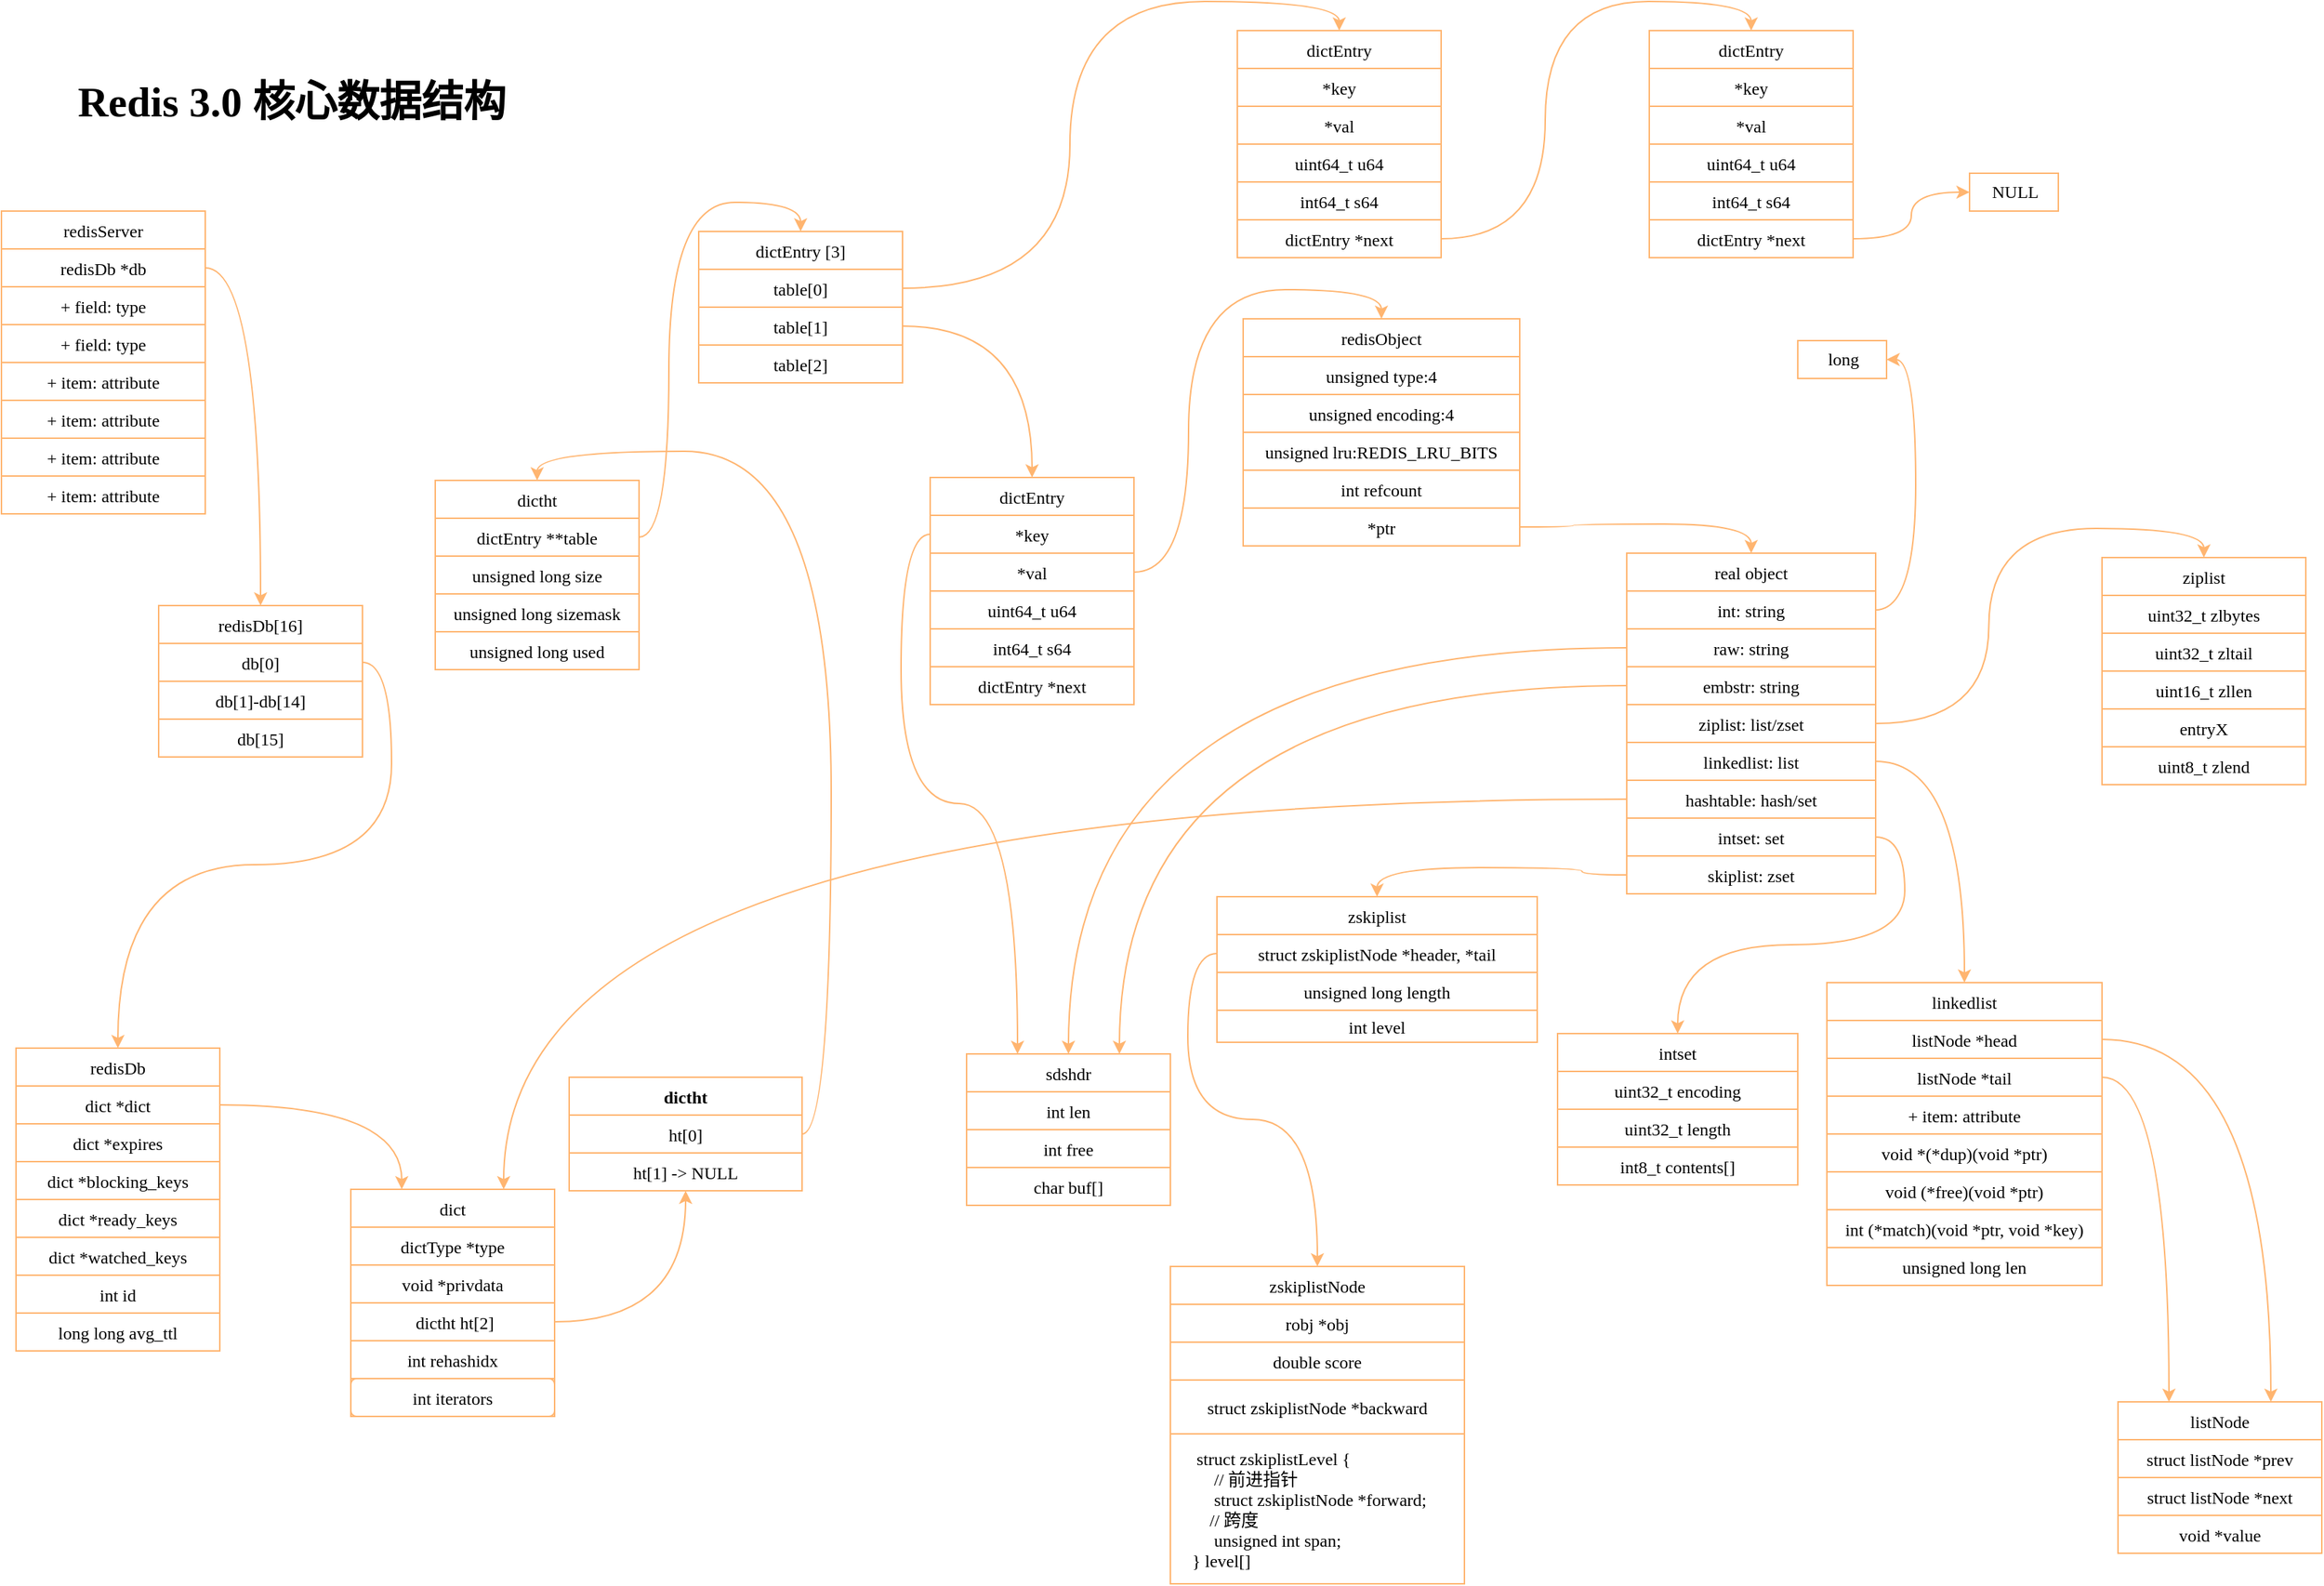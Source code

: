 <mxfile version="20.2.7" type="github">
  <diagram id="REJIoAJxf-06d9rq_6dk" name="第 1 页">
    <mxGraphModel dx="1878" dy="802" grid="0" gridSize="10" guides="1" tooltips="1" connect="1" arrows="1" fold="1" page="1" pageScale="1" pageWidth="1654" pageHeight="1169" math="0" shadow="0">
      <root>
        <mxCell id="0" />
        <mxCell id="1" parent="0" />
        <mxCell id="fJqqmS50FYr8kvpDgYE6-31" value="redisServer" style="swimlane;fontStyle=0;childLayout=stackLayout;horizontal=1;startSize=26;fillColor=none;horizontalStack=0;resizeParent=1;resizeParentMax=0;resizeLast=0;collapsible=1;marginBottom=0;rounded=0;strokeColor=#FFB570;align=center;fontFamily=Comic Sans MS;" parent="1" vertex="1">
          <mxGeometry x="27" y="162" width="140" height="208" as="geometry">
            <mxRectangle x="24" y="48" width="102" height="26" as="alternateBounds" />
          </mxGeometry>
        </mxCell>
        <mxCell id="fJqqmS50FYr8kvpDgYE6-32" value="redisDb *db" style="text;strokeColor=#FFB570;fillColor=none;align=center;verticalAlign=top;spacingLeft=4;spacingRight=4;overflow=hidden;rotatable=0;points=[[0,0.5],[1,0.5]];portConstraint=eastwest;rounded=0;fontFamily=Comic Sans MS;" parent="fJqqmS50FYr8kvpDgYE6-31" vertex="1">
          <mxGeometry y="26" width="140" height="26" as="geometry" />
        </mxCell>
        <mxCell id="fJqqmS50FYr8kvpDgYE6-33" value="+ field: type" style="text;strokeColor=#FFB570;fillColor=none;align=center;verticalAlign=top;spacingLeft=4;spacingRight=4;overflow=hidden;rotatable=0;points=[[0,0.5],[1,0.5]];portConstraint=eastwest;rounded=0;fontFamily=Comic Sans MS;" parent="fJqqmS50FYr8kvpDgYE6-31" vertex="1">
          <mxGeometry y="52" width="140" height="26" as="geometry" />
        </mxCell>
        <mxCell id="fJqqmS50FYr8kvpDgYE6-34" value="+ field: type" style="text;strokeColor=#FFB570;fillColor=none;align=center;verticalAlign=top;spacingLeft=4;spacingRight=4;overflow=hidden;rotatable=0;points=[[0,0.5],[1,0.5]];portConstraint=eastwest;rounded=0;fontFamily=Comic Sans MS;" parent="fJqqmS50FYr8kvpDgYE6-31" vertex="1">
          <mxGeometry y="78" width="140" height="26" as="geometry" />
        </mxCell>
        <mxCell id="fJqqmS50FYr8kvpDgYE6-35" value="+ item: attribute" style="text;strokeColor=#FFB570;fillColor=none;align=center;verticalAlign=top;spacingLeft=4;spacingRight=4;overflow=hidden;rotatable=0;points=[[0,0.5],[1,0.5]];portConstraint=eastwest;rounded=0;fontFamily=Comic Sans MS;" parent="fJqqmS50FYr8kvpDgYE6-31" vertex="1">
          <mxGeometry y="104" width="140" height="26" as="geometry" />
        </mxCell>
        <mxCell id="fJqqmS50FYr8kvpDgYE6-36" value="+ item: attribute" style="text;strokeColor=#FFB570;fillColor=none;align=center;verticalAlign=top;spacingLeft=4;spacingRight=4;overflow=hidden;rotatable=0;points=[[0,0.5],[1,0.5]];portConstraint=eastwest;rounded=0;fontFamily=Comic Sans MS;" parent="fJqqmS50FYr8kvpDgYE6-31" vertex="1">
          <mxGeometry y="130" width="140" height="26" as="geometry" />
        </mxCell>
        <mxCell id="fJqqmS50FYr8kvpDgYE6-37" value="+ item: attribute" style="text;strokeColor=#FFB570;fillColor=none;align=center;verticalAlign=top;spacingLeft=4;spacingRight=4;overflow=hidden;rotatable=0;points=[[0,0.5],[1,0.5]];portConstraint=eastwest;rounded=0;fontFamily=Comic Sans MS;" parent="fJqqmS50FYr8kvpDgYE6-31" vertex="1">
          <mxGeometry y="156" width="140" height="26" as="geometry" />
        </mxCell>
        <mxCell id="fJqqmS50FYr8kvpDgYE6-39" value="+ item: attribute" style="text;strokeColor=#FFB570;fillColor=none;align=center;verticalAlign=top;spacingLeft=4;spacingRight=4;overflow=hidden;rotatable=0;points=[[0,0.5],[1,0.5]];portConstraint=eastwest;rounded=0;fontFamily=Comic Sans MS;" parent="fJqqmS50FYr8kvpDgYE6-31" vertex="1">
          <mxGeometry y="182" width="140" height="26" as="geometry" />
        </mxCell>
        <mxCell id="fJqqmS50FYr8kvpDgYE6-42" value="redisDb" style="swimlane;fontStyle=0;childLayout=stackLayout;horizontal=1;startSize=26;fillColor=none;horizontalStack=0;resizeParent=1;resizeParentMax=0;resizeLast=0;collapsible=1;marginBottom=0;rounded=0;strokeColor=#FFB570;align=center;fontFamily=Comic Sans MS;" parent="1" vertex="1">
          <mxGeometry x="37" y="737" width="140" height="208" as="geometry" />
        </mxCell>
        <mxCell id="fJqqmS50FYr8kvpDgYE6-43" value="dict *dict" style="text;strokeColor=#FFB570;fillColor=none;align=center;verticalAlign=top;spacingLeft=4;spacingRight=4;overflow=hidden;rotatable=0;points=[[0,0.5],[1,0.5]];portConstraint=eastwest;rounded=0;fontFamily=Comic Sans MS;" parent="fJqqmS50FYr8kvpDgYE6-42" vertex="1">
          <mxGeometry y="26" width="140" height="26" as="geometry" />
        </mxCell>
        <mxCell id="fJqqmS50FYr8kvpDgYE6-44" value="dict *expires" style="text;strokeColor=#FFB570;fillColor=none;align=center;verticalAlign=top;spacingLeft=4;spacingRight=4;overflow=hidden;rotatable=0;points=[[0,0.5],[1,0.5]];portConstraint=eastwest;rounded=0;fontFamily=Comic Sans MS;" parent="fJqqmS50FYr8kvpDgYE6-42" vertex="1">
          <mxGeometry y="52" width="140" height="26" as="geometry" />
        </mxCell>
        <mxCell id="fJqqmS50FYr8kvpDgYE6-45" value="dict *blocking_keys" style="text;strokeColor=#FFB570;fillColor=none;align=center;verticalAlign=top;spacingLeft=4;spacingRight=4;overflow=hidden;rotatable=0;points=[[0,0.5],[1,0.5]];portConstraint=eastwest;rounded=0;fontFamily=Comic Sans MS;" parent="fJqqmS50FYr8kvpDgYE6-42" vertex="1">
          <mxGeometry y="78" width="140" height="26" as="geometry" />
        </mxCell>
        <mxCell id="fJqqmS50FYr8kvpDgYE6-47" value="dict *ready_keys" style="text;strokeColor=#FFB570;fillColor=none;align=center;verticalAlign=top;spacingLeft=4;spacingRight=4;overflow=hidden;rotatable=0;points=[[0,0.5],[1,0.5]];portConstraint=eastwest;rounded=0;fontFamily=Comic Sans MS;" parent="fJqqmS50FYr8kvpDgYE6-42" vertex="1">
          <mxGeometry y="104" width="140" height="26" as="geometry" />
        </mxCell>
        <mxCell id="fJqqmS50FYr8kvpDgYE6-48" value="dict *watched_keys" style="text;strokeColor=#FFB570;fillColor=none;align=center;verticalAlign=top;spacingLeft=4;spacingRight=4;overflow=hidden;rotatable=0;points=[[0,0.5],[1,0.5]];portConstraint=eastwest;rounded=0;fontFamily=Comic Sans MS;" parent="fJqqmS50FYr8kvpDgYE6-42" vertex="1">
          <mxGeometry y="130" width="140" height="26" as="geometry" />
        </mxCell>
        <mxCell id="fJqqmS50FYr8kvpDgYE6-49" value="int id" style="text;strokeColor=#FFB570;fillColor=none;align=center;verticalAlign=top;spacingLeft=4;spacingRight=4;overflow=hidden;rotatable=0;points=[[0,0.5],[1,0.5]];portConstraint=eastwest;rounded=0;fontFamily=Comic Sans MS;" parent="fJqqmS50FYr8kvpDgYE6-42" vertex="1">
          <mxGeometry y="156" width="140" height="26" as="geometry" />
        </mxCell>
        <mxCell id="fJqqmS50FYr8kvpDgYE6-50" value="long long avg_ttl" style="text;strokeColor=#FFB570;fillColor=none;align=center;verticalAlign=top;spacingLeft=4;spacingRight=4;overflow=hidden;rotatable=0;points=[[0,0.5],[1,0.5]];portConstraint=eastwest;rounded=0;fontFamily=Comic Sans MS;" parent="fJqqmS50FYr8kvpDgYE6-42" vertex="1">
          <mxGeometry y="182" width="140" height="26" as="geometry" />
        </mxCell>
        <mxCell id="RfdrG1ktTRq8gSZfN96u-4" style="edgeStyle=orthogonalEdgeStyle;orthogonalLoop=1;jettySize=auto;html=1;entryX=0.5;entryY=0;entryDx=0;entryDy=0;fontFamily=Comic Sans MS;curved=1;align=center;strokeColor=#FFB570;" parent="1" source="fJqqmS50FYr8kvpDgYE6-32" target="Eub6isoXANDsjV6QHxqc-10" edge="1">
          <mxGeometry relative="1" as="geometry" />
        </mxCell>
        <mxCell id="RfdrG1ktTRq8gSZfN96u-5" value="dict" style="swimlane;fontStyle=0;childLayout=stackLayout;horizontal=1;startSize=26;fillColor=none;horizontalStack=0;resizeParent=1;resizeParentMax=0;resizeLast=0;collapsible=1;marginBottom=0;rounded=0;labelBorderColor=none;fontFamily=Comic Sans MS;strokeColor=#FFB570;align=center;" parent="1" vertex="1">
          <mxGeometry x="267" y="834" width="140" height="156" as="geometry" />
        </mxCell>
        <mxCell id="RfdrG1ktTRq8gSZfN96u-6" value="dictType *type" style="text;strokeColor=#FFB570;fillColor=none;align=center;verticalAlign=top;spacingLeft=4;spacingRight=4;overflow=hidden;rotatable=0;points=[[0,0.5],[1,0.5]];portConstraint=eastwest;rounded=0;labelBorderColor=none;fontFamily=Comic Sans MS;" parent="RfdrG1ktTRq8gSZfN96u-5" vertex="1">
          <mxGeometry y="26" width="140" height="26" as="geometry" />
        </mxCell>
        <mxCell id="RfdrG1ktTRq8gSZfN96u-7" value="void *privdata" style="text;strokeColor=#FFB570;fillColor=none;align=center;verticalAlign=top;spacingLeft=4;spacingRight=4;overflow=hidden;rotatable=0;points=[[0,0.5],[1,0.5]];portConstraint=eastwest;rounded=0;labelBorderColor=none;fontFamily=Comic Sans MS;" parent="RfdrG1ktTRq8gSZfN96u-5" vertex="1">
          <mxGeometry y="52" width="140" height="26" as="geometry" />
        </mxCell>
        <mxCell id="RfdrG1ktTRq8gSZfN96u-8" value=" dictht ht[2]" style="text;strokeColor=#FFB570;fillColor=none;align=center;verticalAlign=top;spacingLeft=4;spacingRight=4;overflow=hidden;rotatable=0;points=[[0,0.5],[1,0.5]];portConstraint=eastwest;rounded=0;labelBorderColor=none;fontFamily=Comic Sans MS;" parent="RfdrG1ktTRq8gSZfN96u-5" vertex="1">
          <mxGeometry y="78" width="140" height="26" as="geometry" />
        </mxCell>
        <mxCell id="RfdrG1ktTRq8gSZfN96u-9" value="int rehashidx" style="text;strokeColor=#FFB570;fillColor=none;align=center;verticalAlign=top;spacingLeft=4;spacingRight=4;overflow=hidden;rotatable=0;points=[[0,0.5],[1,0.5]];portConstraint=eastwest;rounded=0;labelBorderColor=none;fontFamily=Comic Sans MS;" parent="RfdrG1ktTRq8gSZfN96u-5" vertex="1">
          <mxGeometry y="104" width="140" height="26" as="geometry" />
        </mxCell>
        <mxCell id="RfdrG1ktTRq8gSZfN96u-10" value="int iterators" style="text;strokeColor=#FFB570;fillColor=none;align=center;verticalAlign=top;spacingLeft=4;spacingRight=4;overflow=hidden;rotatable=0;points=[[0,0.5],[1,0.5]];portConstraint=eastwest;rounded=1;labelBorderColor=none;fontFamily=Comic Sans MS;" parent="RfdrG1ktTRq8gSZfN96u-5" vertex="1">
          <mxGeometry y="130" width="140" height="26" as="geometry" />
        </mxCell>
        <mxCell id="RfdrG1ktTRq8gSZfN96u-11" value="dictht" style="swimlane;fontStyle=0;childLayout=stackLayout;horizontal=1;startSize=26;fillColor=none;horizontalStack=0;resizeParent=1;resizeParentMax=0;resizeLast=0;collapsible=1;marginBottom=0;rounded=0;labelBorderColor=none;fontFamily=Comic Sans MS;strokeColor=#FFB570;align=center;" parent="1" vertex="1">
          <mxGeometry x="325" y="347" width="140" height="130" as="geometry" />
        </mxCell>
        <mxCell id="RfdrG1ktTRq8gSZfN96u-12" value="dictEntry **table" style="text;strokeColor=#FFB570;fillColor=none;align=center;verticalAlign=top;spacingLeft=4;spacingRight=4;overflow=hidden;rotatable=0;points=[[0,0.5],[1,0.5]];portConstraint=eastwest;rounded=0;labelBorderColor=none;fontFamily=Comic Sans MS;" parent="RfdrG1ktTRq8gSZfN96u-11" vertex="1">
          <mxGeometry y="26" width="140" height="26" as="geometry" />
        </mxCell>
        <mxCell id="RfdrG1ktTRq8gSZfN96u-13" value="unsigned long size" style="text;strokeColor=#FFB570;fillColor=none;align=center;verticalAlign=top;spacingLeft=4;spacingRight=4;overflow=hidden;rotatable=0;points=[[0,0.5],[1,0.5]];portConstraint=eastwest;rounded=0;labelBorderColor=none;fontFamily=Comic Sans MS;" parent="RfdrG1ktTRq8gSZfN96u-11" vertex="1">
          <mxGeometry y="52" width="140" height="26" as="geometry" />
        </mxCell>
        <mxCell id="RfdrG1ktTRq8gSZfN96u-14" value="unsigned long sizemask" style="text;strokeColor=#FFB570;fillColor=none;align=center;verticalAlign=top;spacingLeft=4;spacingRight=4;overflow=hidden;rotatable=0;points=[[0,0.5],[1,0.5]];portConstraint=eastwest;rounded=0;labelBorderColor=none;fontFamily=Comic Sans MS;" parent="RfdrG1ktTRq8gSZfN96u-11" vertex="1">
          <mxGeometry y="78" width="140" height="26" as="geometry" />
        </mxCell>
        <mxCell id="RfdrG1ktTRq8gSZfN96u-15" value="unsigned long used" style="text;strokeColor=#FFB570;fillColor=none;align=center;verticalAlign=top;spacingLeft=4;spacingRight=4;overflow=hidden;rotatable=0;points=[[0,0.5],[1,0.5]];portConstraint=eastwest;rounded=0;labelBorderColor=none;fontFamily=Comic Sans MS;" parent="RfdrG1ktTRq8gSZfN96u-11" vertex="1">
          <mxGeometry y="104" width="140" height="26" as="geometry" />
        </mxCell>
        <mxCell id="RfdrG1ktTRq8gSZfN96u-18" value="dictht" style="swimlane;fontStyle=1;align=center;verticalAlign=top;childLayout=stackLayout;horizontal=1;startSize=26;horizontalStack=0;resizeParent=1;resizeParentMax=0;resizeLast=0;collapsible=1;marginBottom=0;rounded=0;labelBorderColor=none;fontFamily=Comic Sans MS;strokeColor=#FFB570;fillColor=default;" parent="1" vertex="1">
          <mxGeometry x="417" y="757" width="160" height="78" as="geometry" />
        </mxCell>
        <mxCell id="RfdrG1ktTRq8gSZfN96u-19" value="ht[0]" style="text;strokeColor=#FFB570;fillColor=none;align=center;verticalAlign=top;spacingLeft=4;spacingRight=4;overflow=hidden;rotatable=0;points=[[0,0.5],[1,0.5]];portConstraint=eastwest;rounded=0;labelBorderColor=none;fontFamily=Comic Sans MS;" parent="RfdrG1ktTRq8gSZfN96u-18" vertex="1">
          <mxGeometry y="26" width="160" height="26" as="geometry" />
        </mxCell>
        <mxCell id="RfdrG1ktTRq8gSZfN96u-21" value="ht[1] -&gt; NULL" style="text;strokeColor=#FFB570;fillColor=none;align=center;verticalAlign=top;spacingLeft=4;spacingRight=4;overflow=hidden;rotatable=0;points=[[0,0.5],[1,0.5]];portConstraint=eastwest;rounded=0;labelBorderColor=none;fontFamily=Comic Sans MS;" parent="RfdrG1ktTRq8gSZfN96u-18" vertex="1">
          <mxGeometry y="52" width="160" height="26" as="geometry" />
        </mxCell>
        <mxCell id="RfdrG1ktTRq8gSZfN96u-22" style="edgeStyle=orthogonalEdgeStyle;curved=1;orthogonalLoop=1;jettySize=auto;html=1;fontFamily=Comic Sans MS;fontSize=12;fontColor=default;exitX=1;exitY=0.5;exitDx=0;exitDy=0;align=center;strokeColor=#FFB570;" parent="1" source="RfdrG1ktTRq8gSZfN96u-8" target="RfdrG1ktTRq8gSZfN96u-18" edge="1">
          <mxGeometry relative="1" as="geometry" />
        </mxCell>
        <mxCell id="RfdrG1ktTRq8gSZfN96u-23" style="edgeStyle=orthogonalEdgeStyle;curved=1;orthogonalLoop=1;jettySize=auto;html=1;exitX=1;exitY=0.5;exitDx=0;exitDy=0;entryX=0.5;entryY=0;entryDx=0;entryDy=0;fontFamily=Comic Sans MS;fontSize=12;fontColor=default;align=center;strokeColor=#FFB570;" parent="1" source="RfdrG1ktTRq8gSZfN96u-19" target="RfdrG1ktTRq8gSZfN96u-11" edge="1">
          <mxGeometry relative="1" as="geometry" />
        </mxCell>
        <mxCell id="RfdrG1ktTRq8gSZfN96u-24" style="edgeStyle=orthogonalEdgeStyle;curved=1;orthogonalLoop=1;jettySize=auto;html=1;exitX=1;exitY=0.5;exitDx=0;exitDy=0;entryX=0.25;entryY=0;entryDx=0;entryDy=0;fontFamily=Comic Sans MS;fontSize=12;fontColor=default;align=center;strokeColor=#FFB570;" parent="1" source="fJqqmS50FYr8kvpDgYE6-43" target="RfdrG1ktTRq8gSZfN96u-5" edge="1">
          <mxGeometry relative="1" as="geometry" />
        </mxCell>
        <mxCell id="Eub6isoXANDsjV6QHxqc-1" value="dictEntry [3]" style="swimlane;fontStyle=0;childLayout=stackLayout;horizontal=1;startSize=26;fillColor=none;horizontalStack=0;resizeParent=1;resizeParentMax=0;resizeLast=0;collapsible=1;marginBottom=0;align=center;fontFamily=Comic Sans MS;strokeColor=#FFB570;" parent="1" vertex="1">
          <mxGeometry x="506" y="176" width="140" height="104" as="geometry" />
        </mxCell>
        <mxCell id="Eub6isoXANDsjV6QHxqc-2" value="table[0]" style="text;strokeColor=#FFB570;fillColor=none;align=center;verticalAlign=top;spacingLeft=4;spacingRight=4;overflow=hidden;rotatable=0;points=[[0,0.5],[1,0.5]];portConstraint=eastwest;fontFamily=Comic Sans MS;" parent="Eub6isoXANDsjV6QHxqc-1" vertex="1">
          <mxGeometry y="26" width="140" height="26" as="geometry" />
        </mxCell>
        <mxCell id="Eub6isoXANDsjV6QHxqc-3" value="table[1]" style="text;strokeColor=#FFB570;fillColor=none;align=center;verticalAlign=top;spacingLeft=4;spacingRight=4;overflow=hidden;rotatable=0;points=[[0,0.5],[1,0.5]];portConstraint=eastwest;fontFamily=Comic Sans MS;" parent="Eub6isoXANDsjV6QHxqc-1" vertex="1">
          <mxGeometry y="52" width="140" height="26" as="geometry" />
        </mxCell>
        <mxCell id="Eub6isoXANDsjV6QHxqc-4" value="table[2]" style="text;strokeColor=#FFB570;fillColor=none;align=center;verticalAlign=top;spacingLeft=4;spacingRight=4;overflow=hidden;rotatable=0;points=[[0,0.5],[1,0.5]];portConstraint=eastwest;fontFamily=Comic Sans MS;" parent="Eub6isoXANDsjV6QHxqc-1" vertex="1">
          <mxGeometry y="78" width="140" height="26" as="geometry" />
        </mxCell>
        <mxCell id="Eub6isoXANDsjV6QHxqc-5" style="edgeStyle=orthogonalEdgeStyle;orthogonalLoop=1;jettySize=auto;html=1;exitX=1;exitY=0.5;exitDx=0;exitDy=0;entryX=0.5;entryY=0;entryDx=0;entryDy=0;curved=1;fontFamily=Comic Sans MS;align=center;strokeColor=#FFB570;" parent="1" source="RfdrG1ktTRq8gSZfN96u-12" target="Eub6isoXANDsjV6QHxqc-1" edge="1">
          <mxGeometry relative="1" as="geometry" />
        </mxCell>
        <mxCell id="Eub6isoXANDsjV6QHxqc-10" value="redisDb[16]" style="swimlane;fontStyle=0;childLayout=stackLayout;horizontal=1;startSize=26;fillColor=none;horizontalStack=0;resizeParent=1;resizeParentMax=0;resizeLast=0;collapsible=1;marginBottom=0;fontFamily=Comic Sans MS;strokeColor=#FFB570;align=center;" parent="1" vertex="1">
          <mxGeometry x="135" y="433" width="140" height="104" as="geometry" />
        </mxCell>
        <mxCell id="Eub6isoXANDsjV6QHxqc-11" value="db[0]" style="text;strokeColor=#FFB570;fillColor=none;align=center;verticalAlign=top;spacingLeft=4;spacingRight=4;overflow=hidden;rotatable=0;points=[[0,0.5],[1,0.5]];portConstraint=eastwest;fontFamily=Comic Sans MS;" parent="Eub6isoXANDsjV6QHxqc-10" vertex="1">
          <mxGeometry y="26" width="140" height="26" as="geometry" />
        </mxCell>
        <mxCell id="Eub6isoXANDsjV6QHxqc-12" value="db[1]-db[14]" style="text;strokeColor=#FFB570;fillColor=none;align=center;verticalAlign=top;spacingLeft=4;spacingRight=4;overflow=hidden;rotatable=0;points=[[0,0.5],[1,0.5]];portConstraint=eastwest;fontFamily=Comic Sans MS;" parent="Eub6isoXANDsjV6QHxqc-10" vertex="1">
          <mxGeometry y="52" width="140" height="26" as="geometry" />
        </mxCell>
        <mxCell id="Eub6isoXANDsjV6QHxqc-13" value="db[15]" style="text;strokeColor=#FFB570;fillColor=none;align=center;verticalAlign=top;spacingLeft=4;spacingRight=4;overflow=hidden;rotatable=0;points=[[0,0.5],[1,0.5]];portConstraint=eastwest;fontFamily=Comic Sans MS;" parent="Eub6isoXANDsjV6QHxqc-10" vertex="1">
          <mxGeometry y="78" width="140" height="26" as="geometry" />
        </mxCell>
        <mxCell id="Eub6isoXANDsjV6QHxqc-14" style="edgeStyle=orthogonalEdgeStyle;curved=1;orthogonalLoop=1;jettySize=auto;html=1;exitX=1;exitY=0.5;exitDx=0;exitDy=0;entryX=0.5;entryY=0;entryDx=0;entryDy=0;fontFamily=Comic Sans MS;align=center;strokeColor=#FFB570;" parent="1" source="Eub6isoXANDsjV6QHxqc-11" target="fJqqmS50FYr8kvpDgYE6-42" edge="1">
          <mxGeometry relative="1" as="geometry" />
        </mxCell>
        <mxCell id="Eub6isoXANDsjV6QHxqc-20" style="edgeStyle=orthogonalEdgeStyle;curved=1;orthogonalLoop=1;jettySize=auto;html=1;exitX=1;exitY=0.5;exitDx=0;exitDy=0;entryX=0.5;entryY=0;entryDx=0;entryDy=0;fontFamily=Comic Sans MS;strokeColor=#FFB570;" parent="1" source="Eub6isoXANDsjV6QHxqc-2" target="Eub6isoXANDsjV6QHxqc-67" edge="1">
          <mxGeometry relative="1" as="geometry">
            <mxPoint x="947" y="121" as="targetPoint" />
          </mxGeometry>
        </mxCell>
        <mxCell id="Eub6isoXANDsjV6QHxqc-27" style="edgeStyle=orthogonalEdgeStyle;curved=1;orthogonalLoop=1;jettySize=auto;html=1;exitX=1;exitY=0.5;exitDx=0;exitDy=0;entryX=0.5;entryY=0;entryDx=0;entryDy=0;fontFamily=Comic Sans MS;strokeColor=#FFB570;" parent="1" source="Eub6isoXANDsjV6QHxqc-3" target="Eub6isoXANDsjV6QHxqc-52" edge="1">
          <mxGeometry relative="1" as="geometry">
            <mxPoint x="943" y="415" as="targetPoint" />
          </mxGeometry>
        </mxCell>
        <mxCell id="Eub6isoXANDsjV6QHxqc-28" value="Redis 3.0 核心数据结构" style="text;strokeColor=none;fillColor=none;html=1;fontSize=29;fontStyle=1;verticalAlign=middle;align=center;fontFamily=Comic Sans MS;" parent="1" vertex="1">
          <mxGeometry x="78" y="53" width="295" height="67" as="geometry" />
        </mxCell>
        <mxCell id="Eub6isoXANDsjV6QHxqc-38" value="NULL" style="html=1;fontFamily=Comic Sans MS;fontSize=12;strokeColor=#FFB570;" parent="1" vertex="1">
          <mxGeometry x="1379" y="136" width="61" height="26" as="geometry" />
        </mxCell>
        <mxCell id="Eub6isoXANDsjV6QHxqc-40" style="edgeStyle=orthogonalEdgeStyle;curved=1;orthogonalLoop=1;jettySize=auto;html=1;exitX=1;exitY=0.5;exitDx=0;exitDy=0;entryX=0;entryY=0.5;entryDx=0;entryDy=0;fontFamily=Comic Sans MS;fontSize=12;strokeColor=#FFB570;" parent="1" source="Eub6isoXANDsjV6QHxqc-78" target="Eub6isoXANDsjV6QHxqc-38" edge="1">
          <mxGeometry relative="1" as="geometry">
            <mxPoint x="1214" y="271" as="sourcePoint" />
          </mxGeometry>
        </mxCell>
        <mxCell id="Eub6isoXANDsjV6QHxqc-51" style="edgeStyle=orthogonalEdgeStyle;curved=1;orthogonalLoop=1;jettySize=auto;html=1;entryX=0.5;entryY=0;entryDx=0;entryDy=0;fontFamily=Comic Sans MS;fontSize=12;strokeColor=#FFB570;exitX=1;exitY=0.5;exitDx=0;exitDy=0;" parent="1" source="Eub6isoXANDsjV6QHxqc-56" target="Eub6isoXANDsjV6QHxqc-45" edge="1">
          <mxGeometry relative="1" as="geometry">
            <mxPoint x="1023" y="534" as="sourcePoint" />
          </mxGeometry>
        </mxCell>
        <mxCell id="Eub6isoXANDsjV6QHxqc-45" value="redisObject" style="swimlane;fontStyle=0;childLayout=stackLayout;horizontal=1;startSize=26;fillColor=none;horizontalStack=0;resizeParent=1;resizeParentMax=0;resizeLast=0;collapsible=1;marginBottom=0;fontFamily=Comic Sans MS;fontSize=12;strokeColor=#FFB570;align=center;" parent="1" vertex="1">
          <mxGeometry x="880" y="236" width="190" height="156" as="geometry" />
        </mxCell>
        <mxCell id="Eub6isoXANDsjV6QHxqc-46" value="unsigned type:4" style="text;strokeColor=#FFB570;fillColor=none;align=center;verticalAlign=top;spacingLeft=4;spacingRight=4;overflow=hidden;rotatable=0;points=[[0,0.5],[1,0.5]];portConstraint=eastwest;fontFamily=Comic Sans MS;fontSize=12;" parent="Eub6isoXANDsjV6QHxqc-45" vertex="1">
          <mxGeometry y="26" width="190" height="26" as="geometry" />
        </mxCell>
        <mxCell id="Eub6isoXANDsjV6QHxqc-47" value="unsigned encoding:4" style="text;strokeColor=#FFB570;fillColor=none;align=center;verticalAlign=top;spacingLeft=4;spacingRight=4;overflow=hidden;rotatable=0;points=[[0,0.5],[1,0.5]];portConstraint=eastwest;fontFamily=Comic Sans MS;fontSize=12;" parent="Eub6isoXANDsjV6QHxqc-45" vertex="1">
          <mxGeometry y="52" width="190" height="26" as="geometry" />
        </mxCell>
        <mxCell id="Eub6isoXANDsjV6QHxqc-48" value="unsigned lru:REDIS_LRU_BITS" style="text;strokeColor=#FFB570;fillColor=none;align=center;verticalAlign=top;spacingLeft=4;spacingRight=4;overflow=hidden;rotatable=0;points=[[0,0.5],[1,0.5]];portConstraint=eastwest;fontFamily=Comic Sans MS;fontSize=12;" parent="Eub6isoXANDsjV6QHxqc-45" vertex="1">
          <mxGeometry y="78" width="190" height="26" as="geometry" />
        </mxCell>
        <mxCell id="Eub6isoXANDsjV6QHxqc-49" value="int refcount" style="text;strokeColor=#FFB570;fillColor=none;align=center;verticalAlign=top;spacingLeft=4;spacingRight=4;overflow=hidden;rotatable=0;points=[[0,0.5],[1,0.5]];portConstraint=eastwest;fontFamily=Comic Sans MS;fontSize=12;" parent="Eub6isoXANDsjV6QHxqc-45" vertex="1">
          <mxGeometry y="104" width="190" height="26" as="geometry" />
        </mxCell>
        <mxCell id="Eub6isoXANDsjV6QHxqc-50" value="*ptr" style="text;strokeColor=#FFB570;fillColor=none;align=center;verticalAlign=top;spacingLeft=4;spacingRight=4;overflow=hidden;rotatable=0;points=[[0,0.5],[1,0.5]];portConstraint=eastwest;fontFamily=Comic Sans MS;fontSize=12;" parent="Eub6isoXANDsjV6QHxqc-45" vertex="1">
          <mxGeometry y="130" width="190" height="26" as="geometry" />
        </mxCell>
        <mxCell id="Eub6isoXANDsjV6QHxqc-52" value="dictEntry" style="swimlane;fontStyle=0;childLayout=stackLayout;horizontal=1;startSize=26;fillColor=none;horizontalStack=0;resizeParent=1;resizeParentMax=0;resizeLast=0;collapsible=1;marginBottom=0;strokeColor=#FFB570;fontFamily=Comic Sans MS;align=center;" parent="1" vertex="1">
          <mxGeometry x="665" y="345" width="140" height="156" as="geometry" />
        </mxCell>
        <mxCell id="Eub6isoXANDsjV6QHxqc-53" value="*key" style="text;strokeColor=#FFB570;fillColor=none;align=center;verticalAlign=top;spacingLeft=4;spacingRight=4;overflow=hidden;rotatable=0;points=[[0,0.5],[1,0.5]];portConstraint=eastwest;fontFamily=Comic Sans MS;" parent="Eub6isoXANDsjV6QHxqc-52" vertex="1">
          <mxGeometry y="26" width="140" height="26" as="geometry" />
        </mxCell>
        <mxCell id="Eub6isoXANDsjV6QHxqc-56" value="*val" style="text;strokeColor=#FFB570;fillColor=none;align=center;verticalAlign=top;spacingLeft=4;spacingRight=4;overflow=hidden;rotatable=0;points=[[0,0.5],[1,0.5]];portConstraint=eastwest;fontFamily=Comic Sans MS;fontSize=12;" parent="Eub6isoXANDsjV6QHxqc-52" vertex="1">
          <mxGeometry y="52" width="140" height="26" as="geometry" />
        </mxCell>
        <mxCell id="Eub6isoXANDsjV6QHxqc-57" value="uint64_t u64" style="text;strokeColor=#FFB570;fillColor=none;align=center;verticalAlign=top;spacingLeft=4;spacingRight=4;overflow=hidden;rotatable=0;points=[[0,0.5],[1,0.5]];portConstraint=eastwest;fontFamily=Comic Sans MS;fontSize=12;" parent="Eub6isoXANDsjV6QHxqc-52" vertex="1">
          <mxGeometry y="78" width="140" height="26" as="geometry" />
        </mxCell>
        <mxCell id="Eub6isoXANDsjV6QHxqc-58" value="int64_t s64" style="text;strokeColor=#FFB570;fillColor=none;align=center;verticalAlign=top;spacingLeft=4;spacingRight=4;overflow=hidden;rotatable=0;points=[[0,0.5],[1,0.5]];portConstraint=eastwest;fontFamily=Comic Sans MS;fontSize=12;" parent="Eub6isoXANDsjV6QHxqc-52" vertex="1">
          <mxGeometry y="104" width="140" height="26" as="geometry" />
        </mxCell>
        <mxCell id="Eub6isoXANDsjV6QHxqc-55" value="dictEntry *next" style="text;strokeColor=#FFB570;fillColor=none;align=center;verticalAlign=top;spacingLeft=4;spacingRight=4;overflow=hidden;rotatable=0;points=[[0,0.5],[1,0.5]];portConstraint=eastwest;fontFamily=Comic Sans MS;" parent="Eub6isoXANDsjV6QHxqc-52" vertex="1">
          <mxGeometry y="130" width="140" height="26" as="geometry" />
        </mxCell>
        <mxCell id="Eub6isoXANDsjV6QHxqc-67" value="dictEntry" style="swimlane;fontStyle=0;childLayout=stackLayout;horizontal=1;startSize=26;fillColor=none;horizontalStack=0;resizeParent=1;resizeParentMax=0;resizeLast=0;collapsible=1;marginBottom=0;strokeColor=#FFB570;fontFamily=Comic Sans MS;align=center;" parent="1" vertex="1">
          <mxGeometry x="876" y="38" width="140" height="156" as="geometry" />
        </mxCell>
        <mxCell id="Eub6isoXANDsjV6QHxqc-68" value="*key" style="text;strokeColor=#FFB570;fillColor=none;align=center;verticalAlign=top;spacingLeft=4;spacingRight=4;overflow=hidden;rotatable=0;points=[[0,0.5],[1,0.5]];portConstraint=eastwest;fontFamily=Comic Sans MS;" parent="Eub6isoXANDsjV6QHxqc-67" vertex="1">
          <mxGeometry y="26" width="140" height="26" as="geometry" />
        </mxCell>
        <mxCell id="Eub6isoXANDsjV6QHxqc-69" value="*val" style="text;strokeColor=#FFB570;fillColor=none;align=center;verticalAlign=top;spacingLeft=4;spacingRight=4;overflow=hidden;rotatable=0;points=[[0,0.5],[1,0.5]];portConstraint=eastwest;fontFamily=Comic Sans MS;fontSize=12;" parent="Eub6isoXANDsjV6QHxqc-67" vertex="1">
          <mxGeometry y="52" width="140" height="26" as="geometry" />
        </mxCell>
        <mxCell id="Eub6isoXANDsjV6QHxqc-70" value="uint64_t u64" style="text;strokeColor=#FFB570;fillColor=none;align=center;verticalAlign=top;spacingLeft=4;spacingRight=4;overflow=hidden;rotatable=0;points=[[0,0.5],[1,0.5]];portConstraint=eastwest;fontFamily=Comic Sans MS;fontSize=12;" parent="Eub6isoXANDsjV6QHxqc-67" vertex="1">
          <mxGeometry y="78" width="140" height="26" as="geometry" />
        </mxCell>
        <mxCell id="Eub6isoXANDsjV6QHxqc-71" value="int64_t s64" style="text;strokeColor=#FFB570;fillColor=none;align=center;verticalAlign=top;spacingLeft=4;spacingRight=4;overflow=hidden;rotatable=0;points=[[0,0.5],[1,0.5]];portConstraint=eastwest;fontFamily=Comic Sans MS;fontSize=12;" parent="Eub6isoXANDsjV6QHxqc-67" vertex="1">
          <mxGeometry y="104" width="140" height="26" as="geometry" />
        </mxCell>
        <mxCell id="Eub6isoXANDsjV6QHxqc-72" value="dictEntry *next" style="text;strokeColor=#FFB570;fillColor=none;align=center;verticalAlign=top;spacingLeft=4;spacingRight=4;overflow=hidden;rotatable=0;points=[[0,0.5],[1,0.5]];portConstraint=eastwest;fontFamily=Comic Sans MS;" parent="Eub6isoXANDsjV6QHxqc-67" vertex="1">
          <mxGeometry y="130" width="140" height="26" as="geometry" />
        </mxCell>
        <mxCell id="Eub6isoXANDsjV6QHxqc-73" value="dictEntry" style="swimlane;fontStyle=0;childLayout=stackLayout;horizontal=1;startSize=26;fillColor=none;horizontalStack=0;resizeParent=1;resizeParentMax=0;resizeLast=0;collapsible=1;marginBottom=0;strokeColor=#FFB570;fontFamily=Comic Sans MS;align=center;" parent="1" vertex="1">
          <mxGeometry x="1159" y="38" width="140" height="156" as="geometry" />
        </mxCell>
        <mxCell id="Eub6isoXANDsjV6QHxqc-74" value="*key" style="text;strokeColor=#FFB570;fillColor=none;align=center;verticalAlign=top;spacingLeft=4;spacingRight=4;overflow=hidden;rotatable=0;points=[[0,0.5],[1,0.5]];portConstraint=eastwest;fontFamily=Comic Sans MS;" parent="Eub6isoXANDsjV6QHxqc-73" vertex="1">
          <mxGeometry y="26" width="140" height="26" as="geometry" />
        </mxCell>
        <mxCell id="Eub6isoXANDsjV6QHxqc-75" value="*val" style="text;strokeColor=#FFB570;fillColor=none;align=center;verticalAlign=top;spacingLeft=4;spacingRight=4;overflow=hidden;rotatable=0;points=[[0,0.5],[1,0.5]];portConstraint=eastwest;fontFamily=Comic Sans MS;fontSize=12;" parent="Eub6isoXANDsjV6QHxqc-73" vertex="1">
          <mxGeometry y="52" width="140" height="26" as="geometry" />
        </mxCell>
        <mxCell id="Eub6isoXANDsjV6QHxqc-76" value="uint64_t u64" style="text;strokeColor=#FFB570;fillColor=none;align=center;verticalAlign=top;spacingLeft=4;spacingRight=4;overflow=hidden;rotatable=0;points=[[0,0.5],[1,0.5]];portConstraint=eastwest;fontFamily=Comic Sans MS;fontSize=12;" parent="Eub6isoXANDsjV6QHxqc-73" vertex="1">
          <mxGeometry y="78" width="140" height="26" as="geometry" />
        </mxCell>
        <mxCell id="Eub6isoXANDsjV6QHxqc-77" value="int64_t s64" style="text;strokeColor=#FFB570;fillColor=none;align=center;verticalAlign=top;spacingLeft=4;spacingRight=4;overflow=hidden;rotatable=0;points=[[0,0.5],[1,0.5]];portConstraint=eastwest;fontFamily=Comic Sans MS;fontSize=12;" parent="Eub6isoXANDsjV6QHxqc-73" vertex="1">
          <mxGeometry y="104" width="140" height="26" as="geometry" />
        </mxCell>
        <mxCell id="Eub6isoXANDsjV6QHxqc-78" value="dictEntry *next" style="text;strokeColor=#FFB570;fillColor=none;align=center;verticalAlign=top;spacingLeft=4;spacingRight=4;overflow=hidden;rotatable=0;points=[[0,0.5],[1,0.5]];portConstraint=eastwest;fontFamily=Comic Sans MS;" parent="Eub6isoXANDsjV6QHxqc-73" vertex="1">
          <mxGeometry y="130" width="140" height="26" as="geometry" />
        </mxCell>
        <mxCell id="Eub6isoXANDsjV6QHxqc-19" style="edgeStyle=orthogonalEdgeStyle;curved=1;orthogonalLoop=1;jettySize=auto;html=1;exitX=1;exitY=0.5;exitDx=0;exitDy=0;fontFamily=Comic Sans MS;strokeColor=#FFB570;entryX=0.5;entryY=0;entryDx=0;entryDy=0;" parent="1" source="Eub6isoXANDsjV6QHxqc-72" target="Eub6isoXANDsjV6QHxqc-73" edge="1">
          <mxGeometry relative="1" as="geometry">
            <mxPoint x="1120" y="305" as="sourcePoint" />
            <mxPoint x="1135" y="105" as="targetPoint" />
          </mxGeometry>
        </mxCell>
        <mxCell id="L4_oUTsPGypuEun6fow5-3" value="intset" style="swimlane;fontStyle=0;childLayout=stackLayout;horizontal=1;startSize=26;fillColor=none;horizontalStack=0;resizeParent=1;resizeParentMax=0;resizeLast=0;collapsible=1;marginBottom=0;strokeColor=#FFB570;fontFamily=Comic Sans MS;align=center;" parent="1" vertex="1">
          <mxGeometry x="1096" y="727" width="165" height="104" as="geometry" />
        </mxCell>
        <mxCell id="L4_oUTsPGypuEun6fow5-4" value="uint32_t encoding" style="text;strokeColor=#FFB570;fillColor=none;align=center;verticalAlign=top;spacingLeft=4;spacingRight=4;overflow=hidden;rotatable=0;points=[[0,0.5],[1,0.5]];portConstraint=eastwest;fontFamily=Comic Sans MS;" parent="L4_oUTsPGypuEun6fow5-3" vertex="1">
          <mxGeometry y="26" width="165" height="26" as="geometry" />
        </mxCell>
        <mxCell id="L4_oUTsPGypuEun6fow5-5" value="uint32_t length" style="text;strokeColor=#FFB570;fillColor=none;align=center;verticalAlign=top;spacingLeft=4;spacingRight=4;overflow=hidden;rotatable=0;points=[[0,0.5],[1,0.5]];portConstraint=eastwest;fontFamily=Comic Sans MS;" parent="L4_oUTsPGypuEun6fow5-3" vertex="1">
          <mxGeometry y="52" width="165" height="26" as="geometry" />
        </mxCell>
        <mxCell id="L4_oUTsPGypuEun6fow5-6" value="int8_t contents[]" style="text;strokeColor=#FFB570;fillColor=none;align=center;verticalAlign=top;spacingLeft=4;spacingRight=4;overflow=hidden;rotatable=0;points=[[0,0.5],[1,0.5]];portConstraint=eastwest;fontFamily=Comic Sans MS;" parent="L4_oUTsPGypuEun6fow5-3" vertex="1">
          <mxGeometry y="78" width="165" height="26" as="geometry" />
        </mxCell>
        <mxCell id="L4_oUTsPGypuEun6fow5-11" value="sdshdr" style="swimlane;fontStyle=0;childLayout=stackLayout;horizontal=1;startSize=26;fillColor=none;horizontalStack=0;resizeParent=1;resizeParentMax=0;resizeLast=0;collapsible=1;marginBottom=0;fontFamily=Comic Sans MS;fontSize=12;strokeColor=#FFB570;align=center;" parent="1" vertex="1">
          <mxGeometry x="690" y="741" width="140" height="104" as="geometry" />
        </mxCell>
        <mxCell id="L4_oUTsPGypuEun6fow5-12" value="int len" style="text;strokeColor=#FFB570;fillColor=none;align=center;verticalAlign=top;spacingLeft=4;spacingRight=4;overflow=hidden;rotatable=0;points=[[0,0.5],[1,0.5]];portConstraint=eastwest;fontFamily=Comic Sans MS;fontSize=12;" parent="L4_oUTsPGypuEun6fow5-11" vertex="1">
          <mxGeometry y="26" width="140" height="26" as="geometry" />
        </mxCell>
        <mxCell id="L4_oUTsPGypuEun6fow5-13" value="int free" style="text;strokeColor=#FFB570;fillColor=none;align=center;verticalAlign=top;spacingLeft=4;spacingRight=4;overflow=hidden;rotatable=0;points=[[0,0.5],[1,0.5]];portConstraint=eastwest;fontFamily=Comic Sans MS;fontSize=12;" parent="L4_oUTsPGypuEun6fow5-11" vertex="1">
          <mxGeometry y="52" width="140" height="26" as="geometry" />
        </mxCell>
        <mxCell id="L4_oUTsPGypuEun6fow5-14" value="char buf[]" style="text;strokeColor=#FFB570;fillColor=none;align=center;verticalAlign=top;spacingLeft=4;spacingRight=4;overflow=hidden;rotatable=0;points=[[0,0.5],[1,0.5]];portConstraint=eastwest;fontFamily=Comic Sans MS;fontSize=12;" parent="L4_oUTsPGypuEun6fow5-11" vertex="1">
          <mxGeometry y="78" width="140" height="26" as="geometry" />
        </mxCell>
        <mxCell id="vgOHjfwkJ7228tU6fic4-1" value="real object" style="swimlane;fontStyle=0;childLayout=stackLayout;horizontal=1;startSize=26;fillColor=none;horizontalStack=0;resizeParent=1;resizeParentMax=0;resizeLast=0;collapsible=1;marginBottom=0;fontFamily=Comic Sans MS;strokeColor=#FFB570;" vertex="1" parent="1">
          <mxGeometry x="1143.5" y="397" width="171" height="234" as="geometry" />
        </mxCell>
        <mxCell id="vgOHjfwkJ7228tU6fic4-2" value="int: string" style="text;strokeColor=#FFB570;fillColor=none;align=center;verticalAlign=middle;spacingLeft=4;spacingRight=4;overflow=hidden;rotatable=0;points=[[0,0.5],[1,0.5]];portConstraint=eastwest;fontFamily=Comic Sans MS;fontStyle=0;startSize=26;" vertex="1" parent="vgOHjfwkJ7228tU6fic4-1">
          <mxGeometry y="26" width="171" height="26" as="geometry" />
        </mxCell>
        <mxCell id="vgOHjfwkJ7228tU6fic4-3" value="raw: string" style="text;strokeColor=#FFB570;fillColor=none;align=center;verticalAlign=middle;spacingLeft=4;spacingRight=4;overflow=hidden;rotatable=0;points=[[0,0.5],[1,0.5]];portConstraint=eastwest;fontFamily=Comic Sans MS;fontStyle=0;startSize=26;" vertex="1" parent="vgOHjfwkJ7228tU6fic4-1">
          <mxGeometry y="52" width="171" height="26" as="geometry" />
        </mxCell>
        <mxCell id="vgOHjfwkJ7228tU6fic4-15" value="embstr: string" style="text;strokeColor=#FFB570;fillColor=none;align=center;verticalAlign=middle;spacingLeft=4;spacingRight=4;overflow=hidden;rotatable=0;points=[[0,0.5],[1,0.5]];portConstraint=eastwest;fontFamily=Comic Sans MS;fontStyle=0;startSize=26;" vertex="1" parent="vgOHjfwkJ7228tU6fic4-1">
          <mxGeometry y="78" width="171" height="26" as="geometry" />
        </mxCell>
        <mxCell id="vgOHjfwkJ7228tU6fic4-4" value="ziplist: list/zset" style="text;strokeColor=#FFB570;fillColor=none;align=center;verticalAlign=middle;spacingLeft=4;spacingRight=4;overflow=hidden;rotatable=0;points=[[0,0.5],[1,0.5]];portConstraint=eastwest;fontFamily=Comic Sans MS;fontStyle=0;startSize=26;" vertex="1" parent="vgOHjfwkJ7228tU6fic4-1">
          <mxGeometry y="104" width="171" height="26" as="geometry" />
        </mxCell>
        <mxCell id="vgOHjfwkJ7228tU6fic4-5" value="linkedlist: list" style="text;strokeColor=#FFB570;fillColor=none;align=center;verticalAlign=middle;spacingLeft=4;spacingRight=4;overflow=hidden;rotatable=0;points=[[0,0.5],[1,0.5]];portConstraint=eastwest;fontFamily=Comic Sans MS;fontStyle=0;startSize=26;" vertex="1" parent="vgOHjfwkJ7228tU6fic4-1">
          <mxGeometry y="130" width="171" height="26" as="geometry" />
        </mxCell>
        <mxCell id="vgOHjfwkJ7228tU6fic4-6" value="hashtable: hash/set" style="text;strokeColor=#FFB570;fillColor=none;align=center;verticalAlign=middle;spacingLeft=4;spacingRight=4;overflow=hidden;rotatable=0;points=[[0,0.5],[1,0.5]];portConstraint=eastwest;fontFamily=Comic Sans MS;fontStyle=0;startSize=26;" vertex="1" parent="vgOHjfwkJ7228tU6fic4-1">
          <mxGeometry y="156" width="171" height="26" as="geometry" />
        </mxCell>
        <mxCell id="vgOHjfwkJ7228tU6fic4-7" value="intset: set" style="text;strokeColor=#FFB570;fillColor=none;align=center;verticalAlign=middle;spacingLeft=4;spacingRight=4;overflow=hidden;rotatable=0;points=[[0,0.5],[1,0.5]];portConstraint=eastwest;fontFamily=Comic Sans MS;fontStyle=0;startSize=26;" vertex="1" parent="vgOHjfwkJ7228tU6fic4-1">
          <mxGeometry y="182" width="171" height="26" as="geometry" />
        </mxCell>
        <mxCell id="vgOHjfwkJ7228tU6fic4-8" value="skiplist: zset" style="text;strokeColor=#FFB570;fillColor=none;align=center;verticalAlign=middle;spacingLeft=4;spacingRight=4;overflow=hidden;rotatable=0;points=[[0,0.5],[1,0.5]];portConstraint=eastwest;fontFamily=Comic Sans MS;fontStyle=0;startSize=26;" vertex="1" parent="vgOHjfwkJ7228tU6fic4-1">
          <mxGeometry y="208" width="171" height="26" as="geometry" />
        </mxCell>
        <mxCell id="vgOHjfwkJ7228tU6fic4-9" style="edgeStyle=orthogonalEdgeStyle;orthogonalLoop=1;jettySize=auto;html=1;exitX=1;exitY=0.5;exitDx=0;exitDy=0;entryX=0.5;entryY=0;entryDx=0;entryDy=0;curved=1;strokeColor=#FFB570;" edge="1" parent="1" source="vgOHjfwkJ7228tU6fic4-7" target="L4_oUTsPGypuEun6fow5-3">
          <mxGeometry relative="1" as="geometry" />
        </mxCell>
        <mxCell id="vgOHjfwkJ7228tU6fic4-12" style="edgeStyle=orthogonalEdgeStyle;curved=1;orthogonalLoop=1;jettySize=auto;html=1;exitX=1;exitY=0.5;exitDx=0;exitDy=0;entryX=0.5;entryY=0;entryDx=0;entryDy=0;strokeColor=#FFB570;" edge="1" parent="1" source="Eub6isoXANDsjV6QHxqc-50" target="vgOHjfwkJ7228tU6fic4-1">
          <mxGeometry relative="1" as="geometry" />
        </mxCell>
        <mxCell id="vgOHjfwkJ7228tU6fic4-14" style="edgeStyle=orthogonalEdgeStyle;curved=1;orthogonalLoop=1;jettySize=auto;html=1;exitX=0;exitY=0.5;exitDx=0;exitDy=0;entryX=0.5;entryY=0;entryDx=0;entryDy=0;strokeColor=#FFB570;" edge="1" parent="1" source="vgOHjfwkJ7228tU6fic4-3" target="L4_oUTsPGypuEun6fow5-11">
          <mxGeometry relative="1" as="geometry" />
        </mxCell>
        <mxCell id="vgOHjfwkJ7228tU6fic4-16" style="edgeStyle=orthogonalEdgeStyle;curved=1;orthogonalLoop=1;jettySize=auto;html=1;exitX=0;exitY=0.5;exitDx=0;exitDy=0;entryX=0.75;entryY=0;entryDx=0;entryDy=0;strokeColor=#FFB570;" edge="1" parent="1" source="vgOHjfwkJ7228tU6fic4-15" target="L4_oUTsPGypuEun6fow5-11">
          <mxGeometry relative="1" as="geometry" />
        </mxCell>
        <mxCell id="vgOHjfwkJ7228tU6fic4-17" style="edgeStyle=orthogonalEdgeStyle;curved=1;orthogonalLoop=1;jettySize=auto;html=1;exitX=0;exitY=0.5;exitDx=0;exitDy=0;entryX=0.25;entryY=0;entryDx=0;entryDy=0;strokeColor=#FFB570;" edge="1" parent="1" source="Eub6isoXANDsjV6QHxqc-53" target="L4_oUTsPGypuEun6fow5-11">
          <mxGeometry relative="1" as="geometry" />
        </mxCell>
        <mxCell id="vgOHjfwkJ7228tU6fic4-19" value="long" style="html=1;fontFamily=Comic Sans MS;fontSize=12;strokeColor=#FFB570;" vertex="1" parent="1">
          <mxGeometry x="1261" y="251" width="61" height="26" as="geometry" />
        </mxCell>
        <mxCell id="vgOHjfwkJ7228tU6fic4-20" style="edgeStyle=orthogonalEdgeStyle;curved=1;orthogonalLoop=1;jettySize=auto;html=1;exitX=1;exitY=0.5;exitDx=0;exitDy=0;entryX=1;entryY=0.5;entryDx=0;entryDy=0;strokeColor=#FFB570;" edge="1" parent="1" source="vgOHjfwkJ7228tU6fic4-2" target="vgOHjfwkJ7228tU6fic4-19">
          <mxGeometry relative="1" as="geometry" />
        </mxCell>
        <mxCell id="vgOHjfwkJ7228tU6fic4-21" value="zskiplist" style="swimlane;fontStyle=0;childLayout=stackLayout;horizontal=1;startSize=26;fillColor=none;horizontalStack=0;resizeParent=1;resizeParentMax=0;resizeLast=0;collapsible=1;marginBottom=0;fontFamily=Comic Sans MS;strokeColor=#FFB570;" vertex="1" parent="1">
          <mxGeometry x="862" y="633" width="220" height="100" as="geometry" />
        </mxCell>
        <mxCell id="vgOHjfwkJ7228tU6fic4-22" value="struct zskiplistNode *header, *tail" style="text;strokeColor=#FFB570;fillColor=none;align=center;verticalAlign=middle;spacingLeft=4;spacingRight=4;overflow=hidden;rotatable=0;points=[[0,0.5],[1,0.5]];portConstraint=eastwest;fontFamily=Comic Sans MS;fontStyle=0;startSize=26;" vertex="1" parent="vgOHjfwkJ7228tU6fic4-21">
          <mxGeometry y="26" width="220" height="26" as="geometry" />
        </mxCell>
        <mxCell id="vgOHjfwkJ7228tU6fic4-23" value="unsigned long length" style="text;strokeColor=#FFB570;fillColor=none;align=center;verticalAlign=middle;spacingLeft=4;spacingRight=4;overflow=hidden;rotatable=0;points=[[0,0.5],[1,0.5]];portConstraint=eastwest;fontFamily=Comic Sans MS;fontStyle=0;startSize=26;" vertex="1" parent="vgOHjfwkJ7228tU6fic4-21">
          <mxGeometry y="52" width="220" height="26" as="geometry" />
        </mxCell>
        <mxCell id="vgOHjfwkJ7228tU6fic4-24" value="int level" style="text;strokeColor=#FFB570;fillColor=none;align=center;verticalAlign=middle;spacingLeft=4;spacingRight=4;overflow=hidden;rotatable=0;points=[[0,0.5],[1,0.5]];portConstraint=eastwest;fontFamily=Comic Sans MS;fontStyle=0;startSize=26;" vertex="1" parent="vgOHjfwkJ7228tU6fic4-21">
          <mxGeometry y="78" width="220" height="22" as="geometry" />
        </mxCell>
        <mxCell id="vgOHjfwkJ7228tU6fic4-25" value="zskiplistNode" style="swimlane;fontStyle=0;childLayout=stackLayout;horizontal=1;startSize=26;fillColor=none;horizontalStack=0;resizeParent=1;resizeParentMax=0;resizeLast=0;collapsible=1;marginBottom=0;fontFamily=Comic Sans MS;strokeColor=#FFB570;" vertex="1" parent="1">
          <mxGeometry x="830" y="887" width="202" height="218" as="geometry" />
        </mxCell>
        <mxCell id="vgOHjfwkJ7228tU6fic4-26" value="robj *obj" style="text;strokeColor=#FFB570;fillColor=none;align=center;verticalAlign=middle;spacingLeft=4;spacingRight=4;overflow=hidden;rotatable=0;points=[[0,0.5],[1,0.5]];portConstraint=eastwest;fontFamily=Comic Sans MS;fontStyle=0;startSize=26;" vertex="1" parent="vgOHjfwkJ7228tU6fic4-25">
          <mxGeometry y="26" width="202" height="26" as="geometry" />
        </mxCell>
        <mxCell id="vgOHjfwkJ7228tU6fic4-27" value="double score" style="text;strokeColor=#FFB570;fillColor=none;align=center;verticalAlign=middle;spacingLeft=4;spacingRight=4;overflow=hidden;rotatable=0;points=[[0,0.5],[1,0.5]];portConstraint=eastwest;fontFamily=Comic Sans MS;fontStyle=0;startSize=26;" vertex="1" parent="vgOHjfwkJ7228tU6fic4-25">
          <mxGeometry y="52" width="202" height="26" as="geometry" />
        </mxCell>
        <mxCell id="vgOHjfwkJ7228tU6fic4-28" value="struct zskiplistNode *backward" style="text;strokeColor=#FFB570;fillColor=none;align=center;verticalAlign=middle;spacingLeft=4;spacingRight=4;overflow=hidden;rotatable=0;points=[[0,0.5],[1,0.5]];portConstraint=eastwest;fontFamily=Comic Sans MS;fontStyle=0;startSize=26;" vertex="1" parent="vgOHjfwkJ7228tU6fic4-25">
          <mxGeometry y="78" width="202" height="37" as="geometry" />
        </mxCell>
        <mxCell id="vgOHjfwkJ7228tU6fic4-31" value="    struct zskiplistLevel {&#xa;        // 前进指针&#xa;        struct zskiplistNode *forward;&#xa;       // 跨度&#xa;        unsigned int span;&#xa;   } level[]" style="text;strokeColor=#FFB570;fillColor=none;align=left;verticalAlign=middle;spacingLeft=4;spacingRight=4;overflow=hidden;rotatable=0;points=[[0,0.5],[1,0.5]];portConstraint=eastwest;fontFamily=Comic Sans MS;fontStyle=0;startSize=26;" vertex="1" parent="vgOHjfwkJ7228tU6fic4-25">
          <mxGeometry y="115" width="202" height="103" as="geometry" />
        </mxCell>
        <mxCell id="vgOHjfwkJ7228tU6fic4-32" style="edgeStyle=orthogonalEdgeStyle;curved=1;orthogonalLoop=1;jettySize=auto;html=1;exitX=0;exitY=0.5;exitDx=0;exitDy=0;entryX=0.5;entryY=0;entryDx=0;entryDy=0;strokeColor=#FFB570;" edge="1" parent="1" source="vgOHjfwkJ7228tU6fic4-8" target="vgOHjfwkJ7228tU6fic4-21">
          <mxGeometry relative="1" as="geometry" />
        </mxCell>
        <mxCell id="vgOHjfwkJ7228tU6fic4-33" style="edgeStyle=orthogonalEdgeStyle;curved=1;orthogonalLoop=1;jettySize=auto;html=1;exitX=0;exitY=0.5;exitDx=0;exitDy=0;entryX=0.5;entryY=0;entryDx=0;entryDy=0;strokeColor=#FFB570;" edge="1" parent="1" source="vgOHjfwkJ7228tU6fic4-22" target="vgOHjfwkJ7228tU6fic4-25">
          <mxGeometry relative="1" as="geometry" />
        </mxCell>
        <mxCell id="vgOHjfwkJ7228tU6fic4-34" value="ziplist" style="swimlane;fontStyle=0;childLayout=stackLayout;horizontal=1;startSize=26;fillColor=none;horizontalStack=0;resizeParent=1;resizeParentMax=0;resizeLast=0;collapsible=1;marginBottom=0;strokeColor=#FFB570;fontFamily=Comic Sans MS;" vertex="1" parent="1">
          <mxGeometry x="1470" y="400" width="140" height="156" as="geometry" />
        </mxCell>
        <mxCell id="vgOHjfwkJ7228tU6fic4-35" value="uint32_t zlbytes" style="text;strokeColor=#FFB570;fillColor=none;align=center;verticalAlign=middle;spacingLeft=4;spacingRight=4;overflow=hidden;rotatable=0;points=[[0,0.5],[1,0.5]];portConstraint=eastwest;fontFamily=Comic Sans MS;fontStyle=0;startSize=26;" vertex="1" parent="vgOHjfwkJ7228tU6fic4-34">
          <mxGeometry y="26" width="140" height="26" as="geometry" />
        </mxCell>
        <mxCell id="vgOHjfwkJ7228tU6fic4-36" value="uint32_t zltail" style="text;strokeColor=#FFB570;fillColor=none;align=center;verticalAlign=middle;spacingLeft=4;spacingRight=4;overflow=hidden;rotatable=0;points=[[0,0.5],[1,0.5]];portConstraint=eastwest;fontFamily=Comic Sans MS;fontStyle=0;startSize=26;" vertex="1" parent="vgOHjfwkJ7228tU6fic4-34">
          <mxGeometry y="52" width="140" height="26" as="geometry" />
        </mxCell>
        <mxCell id="vgOHjfwkJ7228tU6fic4-37" value="uint16_t zllen" style="text;strokeColor=#FFB570;fillColor=none;align=center;verticalAlign=middle;spacingLeft=4;spacingRight=4;overflow=hidden;rotatable=0;points=[[0,0.5],[1,0.5]];portConstraint=eastwest;fontFamily=Comic Sans MS;fontStyle=0;startSize=26;" vertex="1" parent="vgOHjfwkJ7228tU6fic4-34">
          <mxGeometry y="78" width="140" height="26" as="geometry" />
        </mxCell>
        <mxCell id="vgOHjfwkJ7228tU6fic4-39" value="entryX" style="text;strokeColor=#FFB570;fillColor=none;align=center;verticalAlign=middle;spacingLeft=4;spacingRight=4;overflow=hidden;rotatable=0;points=[[0,0.5],[1,0.5]];portConstraint=eastwest;fontFamily=Comic Sans MS;fontStyle=0;startSize=26;" vertex="1" parent="vgOHjfwkJ7228tU6fic4-34">
          <mxGeometry y="104" width="140" height="26" as="geometry" />
        </mxCell>
        <mxCell id="vgOHjfwkJ7228tU6fic4-38" value="uint8_t zlend" style="text;strokeColor=#FFB570;fillColor=none;align=center;verticalAlign=middle;spacingLeft=4;spacingRight=4;overflow=hidden;rotatable=0;points=[[0,0.5],[1,0.5]];portConstraint=eastwest;fontFamily=Comic Sans MS;fontStyle=0;startSize=26;" vertex="1" parent="vgOHjfwkJ7228tU6fic4-34">
          <mxGeometry y="130" width="140" height="26" as="geometry" />
        </mxCell>
        <mxCell id="vgOHjfwkJ7228tU6fic4-40" style="edgeStyle=orthogonalEdgeStyle;curved=1;orthogonalLoop=1;jettySize=auto;html=1;exitX=1;exitY=0.5;exitDx=0;exitDy=0;entryX=0.5;entryY=0;entryDx=0;entryDy=0;strokeColor=#FFB570;" edge="1" parent="1" source="vgOHjfwkJ7228tU6fic4-4" target="vgOHjfwkJ7228tU6fic4-34">
          <mxGeometry relative="1" as="geometry" />
        </mxCell>
        <mxCell id="vgOHjfwkJ7228tU6fic4-46" value="linkedlist" style="swimlane;fontStyle=0;childLayout=stackLayout;horizontal=1;startSize=26;fillColor=none;horizontalStack=0;resizeParent=1;resizeParentMax=0;resizeLast=0;collapsible=1;marginBottom=0;strokeColor=#FFB570;fontFamily=Comic Sans MS;" vertex="1" parent="1">
          <mxGeometry x="1281" y="692" width="189" height="208" as="geometry" />
        </mxCell>
        <mxCell id="vgOHjfwkJ7228tU6fic4-47" value="listNode *head" style="text;strokeColor=#FFB570;fillColor=none;align=center;verticalAlign=middle;spacingLeft=4;spacingRight=4;overflow=hidden;rotatable=0;points=[[0,0.5],[1,0.5]];portConstraint=eastwest;fontFamily=Comic Sans MS;fontStyle=0;startSize=26;" vertex="1" parent="vgOHjfwkJ7228tU6fic4-46">
          <mxGeometry y="26" width="189" height="26" as="geometry" />
        </mxCell>
        <mxCell id="vgOHjfwkJ7228tU6fic4-48" value="listNode *tail" style="text;strokeColor=#FFB570;fillColor=none;align=center;verticalAlign=middle;spacingLeft=4;spacingRight=4;overflow=hidden;rotatable=0;points=[[0,0.5],[1,0.5]];portConstraint=eastwest;fontFamily=Comic Sans MS;fontStyle=0;startSize=26;" vertex="1" parent="vgOHjfwkJ7228tU6fic4-46">
          <mxGeometry y="52" width="189" height="26" as="geometry" />
        </mxCell>
        <mxCell id="vgOHjfwkJ7228tU6fic4-50" value="+ item: attribute" style="text;strokeColor=#FFB570;fillColor=none;align=center;verticalAlign=middle;spacingLeft=4;spacingRight=4;overflow=hidden;rotatable=0;points=[[0,0.5],[1,0.5]];portConstraint=eastwest;fontFamily=Comic Sans MS;fontStyle=0;startSize=26;" vertex="1" parent="vgOHjfwkJ7228tU6fic4-46">
          <mxGeometry y="78" width="189" height="26" as="geometry" />
        </mxCell>
        <mxCell id="vgOHjfwkJ7228tU6fic4-49" value="void *(*dup)(void *ptr)" style="text;strokeColor=#FFB570;fillColor=none;align=center;verticalAlign=middle;spacingLeft=4;spacingRight=4;overflow=hidden;rotatable=0;points=[[0,0.5],[1,0.5]];portConstraint=eastwest;fontFamily=Comic Sans MS;fontStyle=0;startSize=26;" vertex="1" parent="vgOHjfwkJ7228tU6fic4-46">
          <mxGeometry y="104" width="189" height="26" as="geometry" />
        </mxCell>
        <mxCell id="vgOHjfwkJ7228tU6fic4-51" value="void (*free)(void *ptr)" style="text;strokeColor=#FFB570;fillColor=none;align=center;verticalAlign=middle;spacingLeft=4;spacingRight=4;overflow=hidden;rotatable=0;points=[[0,0.5],[1,0.5]];portConstraint=eastwest;fontFamily=Comic Sans MS;fontStyle=0;startSize=26;" vertex="1" parent="vgOHjfwkJ7228tU6fic4-46">
          <mxGeometry y="130" width="189" height="26" as="geometry" />
        </mxCell>
        <mxCell id="vgOHjfwkJ7228tU6fic4-52" value="int (*match)(void *ptr, void *key)" style="text;strokeColor=#FFB570;fillColor=none;align=center;verticalAlign=middle;spacingLeft=4;spacingRight=4;overflow=hidden;rotatable=0;points=[[0,0.5],[1,0.5]];portConstraint=eastwest;fontFamily=Comic Sans MS;fontStyle=0;startSize=26;" vertex="1" parent="vgOHjfwkJ7228tU6fic4-46">
          <mxGeometry y="156" width="189" height="26" as="geometry" />
        </mxCell>
        <mxCell id="vgOHjfwkJ7228tU6fic4-53" value="unsigned long len" style="text;strokeColor=#FFB570;fillColor=none;align=center;verticalAlign=middle;spacingLeft=4;spacingRight=4;overflow=hidden;rotatable=0;points=[[0,0.5],[1,0.5]];portConstraint=eastwest;fontFamily=Comic Sans MS;fontStyle=0;startSize=26;" vertex="1" parent="vgOHjfwkJ7228tU6fic4-46">
          <mxGeometry y="182" width="189" height="26" as="geometry" />
        </mxCell>
        <mxCell id="vgOHjfwkJ7228tU6fic4-54" value="listNode" style="swimlane;fontStyle=0;childLayout=stackLayout;horizontal=1;startSize=26;fillColor=none;horizontalStack=0;resizeParent=1;resizeParentMax=0;resizeLast=0;collapsible=1;marginBottom=0;strokeColor=#FFB570;fontFamily=Comic Sans MS;" vertex="1" parent="1">
          <mxGeometry x="1481" y="980" width="140" height="104" as="geometry" />
        </mxCell>
        <mxCell id="vgOHjfwkJ7228tU6fic4-55" value="struct listNode *prev" style="text;strokeColor=#FFB570;fillColor=none;align=center;verticalAlign=middle;spacingLeft=4;spacingRight=4;overflow=hidden;rotatable=0;points=[[0,0.5],[1,0.5]];portConstraint=eastwest;fontFamily=Comic Sans MS;fontStyle=0;startSize=26;" vertex="1" parent="vgOHjfwkJ7228tU6fic4-54">
          <mxGeometry y="26" width="140" height="26" as="geometry" />
        </mxCell>
        <mxCell id="vgOHjfwkJ7228tU6fic4-56" value="struct listNode *next" style="text;strokeColor=#FFB570;fillColor=none;align=center;verticalAlign=middle;spacingLeft=4;spacingRight=4;overflow=hidden;rotatable=0;points=[[0,0.5],[1,0.5]];portConstraint=eastwest;fontFamily=Comic Sans MS;fontStyle=0;startSize=26;" vertex="1" parent="vgOHjfwkJ7228tU6fic4-54">
          <mxGeometry y="52" width="140" height="26" as="geometry" />
        </mxCell>
        <mxCell id="vgOHjfwkJ7228tU6fic4-57" value="void *value" style="text;strokeColor=#FFB570;fillColor=none;align=center;verticalAlign=middle;spacingLeft=4;spacingRight=4;overflow=hidden;rotatable=0;points=[[0,0.5],[1,0.5]];portConstraint=eastwest;fontFamily=Comic Sans MS;fontStyle=0;startSize=26;" vertex="1" parent="vgOHjfwkJ7228tU6fic4-54">
          <mxGeometry y="78" width="140" height="26" as="geometry" />
        </mxCell>
        <mxCell id="vgOHjfwkJ7228tU6fic4-58" style="edgeStyle=orthogonalEdgeStyle;curved=1;orthogonalLoop=1;jettySize=auto;html=1;exitX=1;exitY=0.5;exitDx=0;exitDy=0;entryX=0.5;entryY=0;entryDx=0;entryDy=0;strokeColor=#FFB570;" edge="1" parent="1" source="vgOHjfwkJ7228tU6fic4-5" target="vgOHjfwkJ7228tU6fic4-46">
          <mxGeometry relative="1" as="geometry" />
        </mxCell>
        <mxCell id="vgOHjfwkJ7228tU6fic4-59" style="edgeStyle=orthogonalEdgeStyle;curved=1;orthogonalLoop=1;jettySize=auto;html=1;exitX=1;exitY=0.5;exitDx=0;exitDy=0;entryX=0.75;entryY=0;entryDx=0;entryDy=0;strokeColor=#FFB570;" edge="1" parent="1" source="vgOHjfwkJ7228tU6fic4-47" target="vgOHjfwkJ7228tU6fic4-54">
          <mxGeometry relative="1" as="geometry" />
        </mxCell>
        <mxCell id="vgOHjfwkJ7228tU6fic4-60" style="edgeStyle=orthogonalEdgeStyle;curved=1;orthogonalLoop=1;jettySize=auto;html=1;exitX=1;exitY=0.5;exitDx=0;exitDy=0;entryX=0.25;entryY=0;entryDx=0;entryDy=0;strokeColor=#FFB570;" edge="1" parent="1" source="vgOHjfwkJ7228tU6fic4-48" target="vgOHjfwkJ7228tU6fic4-54">
          <mxGeometry relative="1" as="geometry" />
        </mxCell>
        <mxCell id="vgOHjfwkJ7228tU6fic4-61" style="edgeStyle=orthogonalEdgeStyle;curved=1;orthogonalLoop=1;jettySize=auto;html=1;exitX=0;exitY=0.5;exitDx=0;exitDy=0;entryX=0.75;entryY=0;entryDx=0;entryDy=0;strokeColor=#FFB570;" edge="1" parent="1" source="vgOHjfwkJ7228tU6fic4-6" target="RfdrG1ktTRq8gSZfN96u-5">
          <mxGeometry relative="1" as="geometry" />
        </mxCell>
      </root>
    </mxGraphModel>
  </diagram>
</mxfile>

